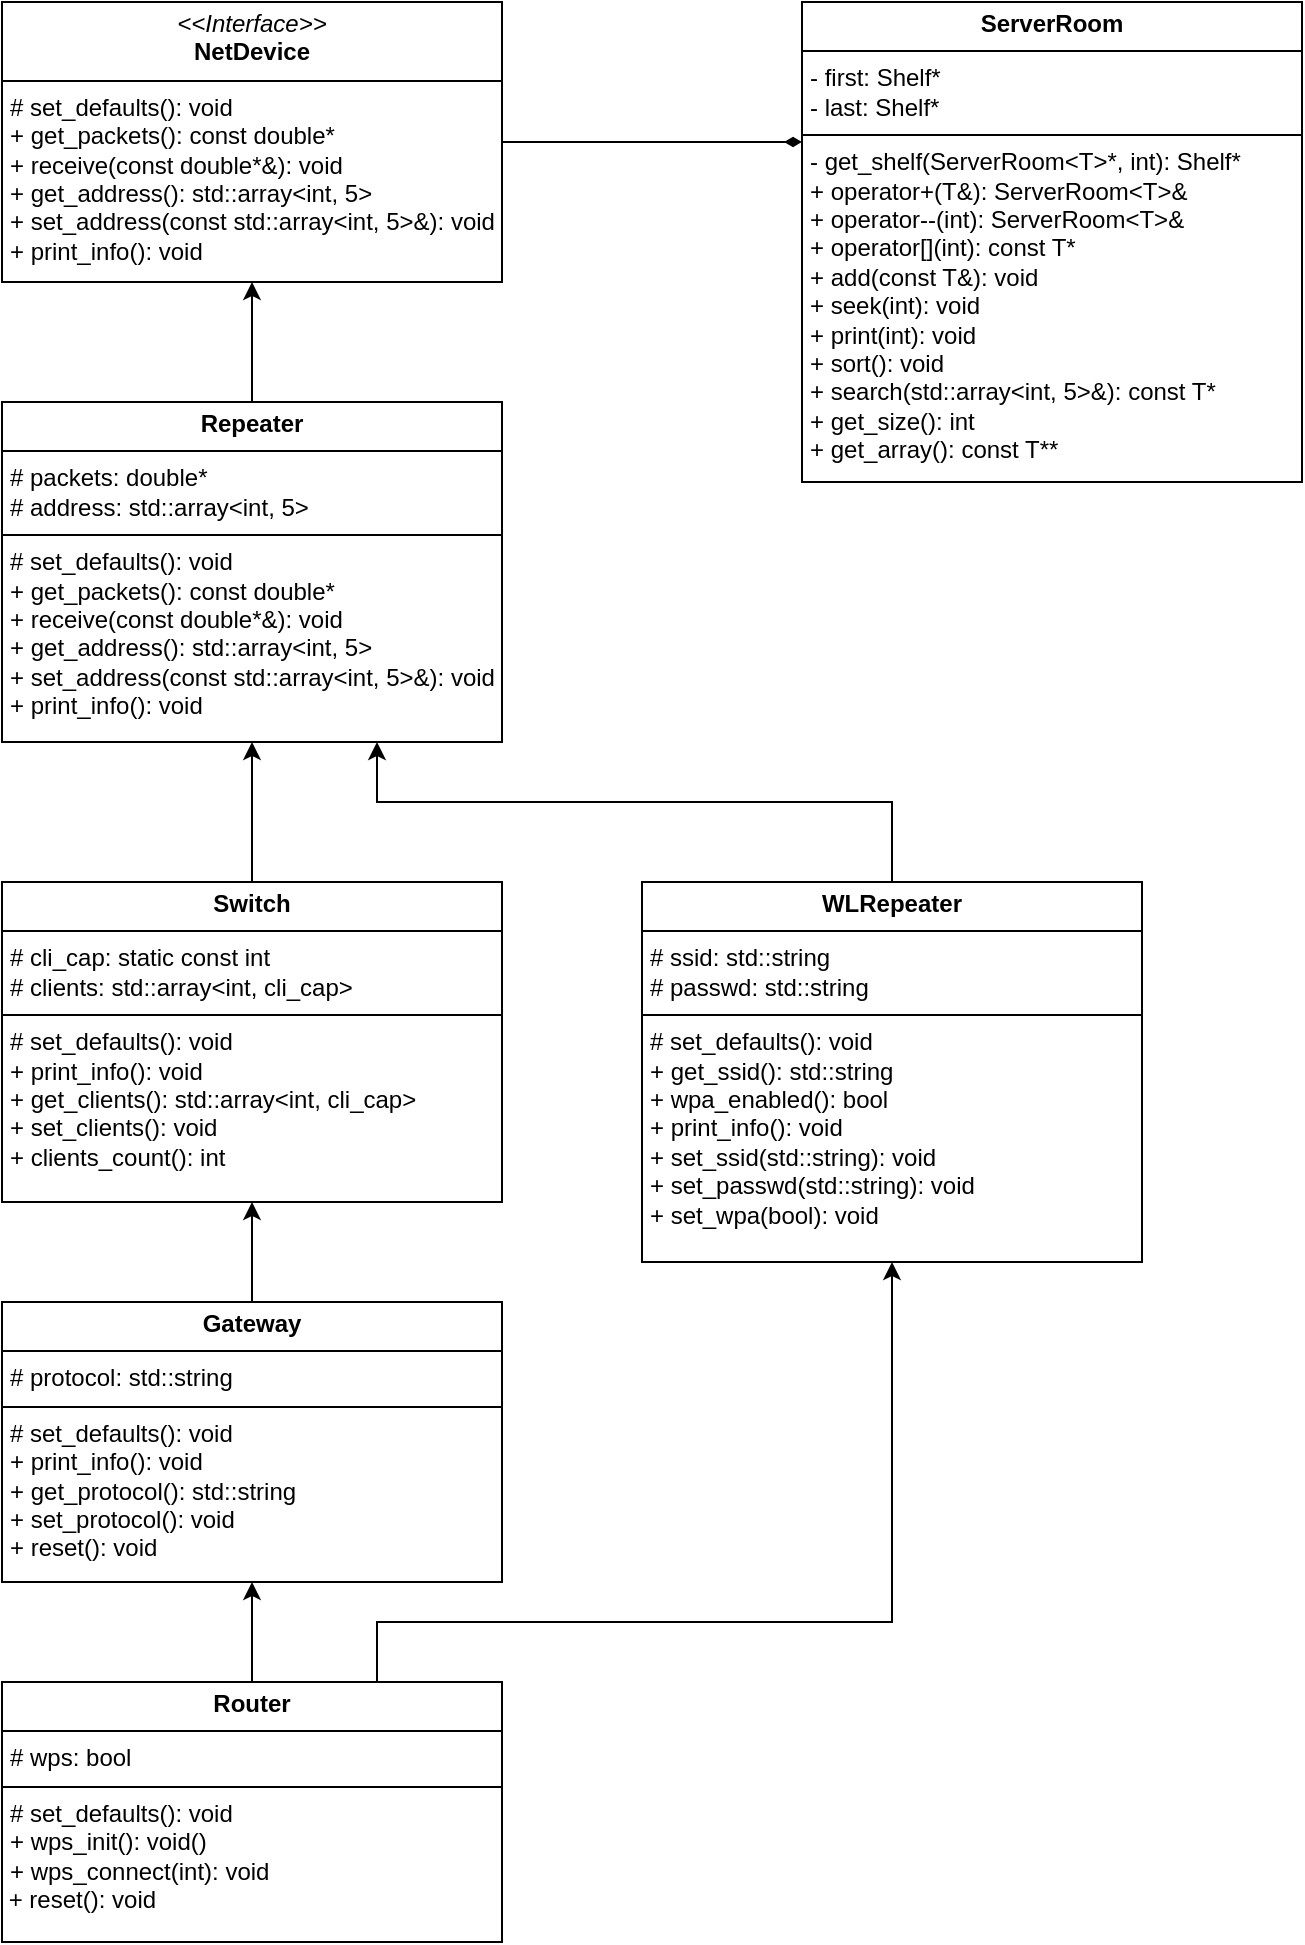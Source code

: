 <mxfile version="26.2.4">
  <diagram name="Page-1" id="3EERdPTI58_5zSgCEOm5">
    <mxGraphModel dx="2457" dy="949" grid="1" gridSize="10" guides="1" tooltips="1" connect="1" arrows="1" fold="1" page="1" pageScale="1" pageWidth="827" pageHeight="1169" math="0" shadow="0">
      <root>
        <mxCell id="0" />
        <mxCell id="1" parent="0" />
        <mxCell id="4TpmdamI_STimXyb8nPf-2" style="edgeStyle=orthogonalEdgeStyle;rounded=0;orthogonalLoop=1;jettySize=auto;html=1;entryX=0.5;entryY=1;entryDx=0;entryDy=0;" edge="1" parent="1" source="j1K3AjCH80N07U7lh2lf-5" target="j1K3AjCH80N07U7lh2lf-14">
          <mxGeometry relative="1" as="geometry" />
        </mxCell>
        <mxCell id="j1K3AjCH80N07U7lh2lf-5" value="&lt;p style=&quot;margin:0px;margin-top:4px;text-align:center;&quot;&gt;&lt;b&gt;Repeater&lt;/b&gt;&lt;/p&gt;&lt;hr size=&quot;1&quot; style=&quot;border-style:solid;&quot;&gt;&lt;p style=&quot;margin:0px;margin-left:4px;&quot;&gt;# packets: double*&lt;/p&gt;&lt;p style=&quot;margin:0px;margin-left:4px;&quot;&gt;# address: std::array&amp;lt;int, 5&amp;gt;&lt;/p&gt;&lt;hr size=&quot;1&quot; style=&quot;border-style:solid;&quot;&gt;&lt;p style=&quot;margin:0px;margin-left:4px;&quot;&gt;# set_defaults(): void&lt;/p&gt;&lt;p style=&quot;margin:0px;margin-left:4px;&quot;&gt;+ get_packets(): const double*&lt;br&gt;+ receive(const double*&amp;amp;): void&lt;/p&gt;&lt;p style=&quot;margin:0px;margin-left:4px;&quot;&gt;+ get_address(): std::array&amp;lt;int, 5&amp;gt;&lt;/p&gt;&lt;p style=&quot;margin:0px;margin-left:4px;&quot;&gt;+ set_address(const std::array&amp;lt;int, 5&amp;gt;&amp;amp;): void&lt;/p&gt;&lt;p style=&quot;margin:0px;margin-left:4px;&quot;&gt;+ print_info(): void&lt;/p&gt;" style="verticalAlign=top;align=left;overflow=fill;html=1;whiteSpace=wrap;" parent="1" vertex="1">
          <mxGeometry x="40" y="240" width="250" height="170" as="geometry" />
        </mxCell>
        <mxCell id="j1K3AjCH80N07U7lh2lf-14" value="&lt;p style=&quot;margin:0px;margin-top:4px;text-align:center;&quot;&gt;&lt;i&gt;&amp;lt;&amp;lt;Interface&amp;gt;&amp;gt;&lt;/i&gt;&lt;br&gt;&lt;b&gt;NetDevice&lt;/b&gt;&lt;/p&gt;&lt;p style=&quot;margin:0px;margin-top:4px;text-align:center;&quot;&gt;&lt;/p&gt;&lt;hr size=&quot;1&quot; style=&quot;border-style:solid;&quot;&gt;&lt;p style=&quot;margin:0px;margin-left:4px;&quot;&gt;# set_defaults(): void&lt;/p&gt;&lt;p style=&quot;margin:0px;margin-left:4px;&quot;&gt;+ get_packets(): const double*&lt;br&gt;+ receive(const double*&amp;amp;): void&lt;/p&gt;&lt;p style=&quot;margin:0px;margin-left:4px;&quot;&gt;+ get_address(): std::array&amp;lt;int, 5&amp;gt;&lt;/p&gt;&lt;p style=&quot;margin:0px;margin-left:4px;&quot;&gt;+ set_address(const std::array&amp;lt;int, 5&amp;gt;&amp;amp;): void&lt;/p&gt;&lt;p style=&quot;margin:0px;margin-left:4px;&quot;&gt;+ print_info(): void&lt;/p&gt;" style="verticalAlign=top;align=left;overflow=fill;html=1;whiteSpace=wrap;" parent="1" vertex="1">
          <mxGeometry x="40" y="40" width="250" height="140" as="geometry" />
        </mxCell>
        <mxCell id="4TpmdamI_STimXyb8nPf-1" style="edgeStyle=orthogonalEdgeStyle;rounded=0;orthogonalLoop=1;jettySize=auto;html=1;entryX=0.5;entryY=1;entryDx=0;entryDy=0;" edge="1" parent="1" source="j1K3AjCH80N07U7lh2lf-16" target="j1K3AjCH80N07U7lh2lf-5">
          <mxGeometry relative="1" as="geometry" />
        </mxCell>
        <mxCell id="j1K3AjCH80N07U7lh2lf-16" value="&lt;p style=&quot;margin:0px;margin-top:4px;text-align:center;&quot;&gt;&lt;b&gt;Switch&lt;/b&gt;&lt;/p&gt;&lt;hr size=&quot;1&quot; style=&quot;border-style:solid;&quot;&gt;&lt;p style=&quot;margin:0px;margin-left:4px;&quot;&gt;# cli_cap: static const int&lt;/p&gt;&lt;p style=&quot;margin:0px;margin-left:4px;&quot;&gt;# clients: std::array&amp;lt;int, cli_cap&amp;gt;&lt;/p&gt;&lt;hr size=&quot;1&quot; style=&quot;border-style:solid;&quot;&gt;&lt;p style=&quot;margin:0px;margin-left:4px;&quot;&gt;# set_defaults(): void&lt;/p&gt;&lt;p style=&quot;margin:0px;margin-left:4px;&quot;&gt;+ print_info(): void&lt;/p&gt;&lt;p style=&quot;margin:0px;margin-left:4px;&quot;&gt;+ get_clients(): std::array&amp;lt;int, cli_cap&amp;gt;&lt;/p&gt;&lt;p style=&quot;margin:0px;margin-left:4px;&quot;&gt;+ set_clients(): void&lt;/p&gt;&lt;p style=&quot;margin:0px;margin-left:4px;&quot;&gt;+ clients_count(): int&lt;/p&gt;&lt;p style=&quot;margin:0px;margin-left:4px;&quot;&gt;&lt;br&gt;&lt;/p&gt;" style="verticalAlign=top;align=left;overflow=fill;html=1;whiteSpace=wrap;" parent="1" vertex="1">
          <mxGeometry x="40" y="480" width="250" height="160" as="geometry" />
        </mxCell>
        <mxCell id="j1K3AjCH80N07U7lh2lf-19" style="edgeStyle=orthogonalEdgeStyle;rounded=0;orthogonalLoop=1;jettySize=auto;html=1;entryX=0.5;entryY=1;entryDx=0;entryDy=0;" parent="1" source="j1K3AjCH80N07U7lh2lf-18" target="j1K3AjCH80N07U7lh2lf-16" edge="1">
          <mxGeometry relative="1" as="geometry" />
        </mxCell>
        <mxCell id="j1K3AjCH80N07U7lh2lf-18" value="&lt;p style=&quot;margin:0px;margin-top:4px;text-align:center;&quot;&gt;&lt;b&gt;Gateway&lt;/b&gt;&lt;/p&gt;&lt;hr size=&quot;1&quot; style=&quot;border-style:solid;&quot;&gt;&lt;p style=&quot;margin:0px;margin-left:4px;&quot;&gt;# protocol: std::string&lt;/p&gt;&lt;hr size=&quot;1&quot; style=&quot;border-style:solid;&quot;&gt;&lt;p style=&quot;margin:0px;margin-left:4px;&quot;&gt;# set_defaults(): void&lt;/p&gt;&lt;p style=&quot;margin:0px;margin-left:4px;&quot;&gt;+ print_info(): void&lt;/p&gt;&lt;p style=&quot;margin:0px;margin-left:4px;&quot;&gt;+ get_protocol(): std::string&lt;/p&gt;&lt;p style=&quot;margin:0px;margin-left:4px;&quot;&gt;+ set_protocol(): void&lt;/p&gt;&lt;p style=&quot;margin:0px;margin-left:4px;&quot;&gt;+ reset(): void&lt;/p&gt;&lt;p style=&quot;margin:0px;margin-left:4px;&quot;&gt;&lt;br&gt;&lt;/p&gt;" style="verticalAlign=top;align=left;overflow=fill;html=1;whiteSpace=wrap;" parent="1" vertex="1">
          <mxGeometry x="40" y="690" width="250" height="140" as="geometry" />
        </mxCell>
        <mxCell id="j1K3AjCH80N07U7lh2lf-22" style="edgeStyle=orthogonalEdgeStyle;rounded=0;orthogonalLoop=1;jettySize=auto;html=1;entryX=0.5;entryY=1;entryDx=0;entryDy=0;" parent="1" source="j1K3AjCH80N07U7lh2lf-21" target="j1K3AjCH80N07U7lh2lf-18" edge="1">
          <mxGeometry relative="1" as="geometry" />
        </mxCell>
        <mxCell id="4TpmdamI_STimXyb8nPf-8" style="edgeStyle=orthogonalEdgeStyle;rounded=0;orthogonalLoop=1;jettySize=auto;html=1;exitX=0.75;exitY=0;exitDx=0;exitDy=0;entryX=0.5;entryY=1;entryDx=0;entryDy=0;" edge="1" parent="1" source="j1K3AjCH80N07U7lh2lf-21" target="4TpmdamI_STimXyb8nPf-5">
          <mxGeometry relative="1" as="geometry">
            <Array as="points">
              <mxPoint x="228" y="850" />
              <mxPoint x="485" y="850" />
            </Array>
          </mxGeometry>
        </mxCell>
        <mxCell id="j1K3AjCH80N07U7lh2lf-21" value="&lt;p style=&quot;margin:0px;margin-top:4px;text-align:center;&quot;&gt;&lt;b&gt;Router&lt;/b&gt;&lt;/p&gt;&lt;hr size=&quot;1&quot; style=&quot;border-style:solid;&quot;&gt;&lt;p style=&quot;margin:0px;margin-left:4px;&quot;&gt;# wps: bool&lt;/p&gt;&lt;hr size=&quot;1&quot; style=&quot;border-style:solid;&quot;&gt;&lt;p style=&quot;margin:0px;margin-left:4px;&quot;&gt;# set_defaults(): void&lt;/p&gt;&lt;p style=&quot;margin:0px;margin-left:4px;&quot;&gt;+ wps_init(): void()&lt;/p&gt;&lt;p style=&quot;margin:0px;margin-left:4px;&quot;&gt;+ wps_connect(int): void&lt;/p&gt;&amp;nbsp;+ reset(): void" style="verticalAlign=top;align=left;overflow=fill;html=1;whiteSpace=wrap;" parent="1" vertex="1">
          <mxGeometry x="40" y="880" width="250" height="130" as="geometry" />
        </mxCell>
        <mxCell id="j1K3AjCH80N07U7lh2lf-24" value="&lt;p style=&quot;margin:0px;margin-top:4px;text-align:center;&quot;&gt;&lt;b&gt;ServerRoom&lt;/b&gt;&lt;/p&gt;&lt;hr size=&quot;1&quot; style=&quot;border-style:solid;&quot;&gt;&lt;p style=&quot;margin:0px;margin-left:4px;&quot;&gt;- first: Shelf*&lt;br&gt;- last: Shelf*&lt;/p&gt;&lt;hr size=&quot;1&quot; style=&quot;border-style:solid;&quot;&gt;&lt;p style=&quot;margin:0px;margin-left:4px;&quot;&gt;- get_shelf(ServerRoom&amp;lt;T&amp;gt;*, int): Shelf*&lt;/p&gt;&lt;p style=&quot;margin:0px;margin-left:4px;&quot;&gt;+ operator+(T&amp;amp;): ServerRoom&amp;lt;T&amp;gt;&amp;amp;&lt;/p&gt;&lt;p style=&quot;margin:0px;margin-left:4px;&quot;&gt;+ operator--(int): ServerRoom&amp;lt;T&amp;gt;&amp;amp;&lt;/p&gt;&lt;p style=&quot;margin:0px;margin-left:4px;&quot;&gt;+ operator[](int): const T*&lt;/p&gt;&lt;p style=&quot;margin:0px;margin-left:4px;&quot;&gt;+ add(const T&amp;amp;): void&lt;/p&gt;&lt;p style=&quot;margin:0px;margin-left:4px;&quot;&gt;+ seek(int): void&lt;/p&gt;&lt;p style=&quot;margin:0px;margin-left:4px;&quot;&gt;+ print(int): void&lt;/p&gt;&lt;p style=&quot;margin:0px;margin-left:4px;&quot;&gt;+ sort(): void&lt;/p&gt;&lt;p style=&quot;margin:0px;margin-left:4px;&quot;&gt;+ search(std::array&amp;lt;int, 5&amp;gt;&amp;amp;): const T*&lt;/p&gt;&lt;p style=&quot;margin:0px;margin-left:4px;&quot;&gt;+ get_size(): int&lt;/p&gt;&lt;p style=&quot;margin:0px;margin-left:4px;&quot;&gt;+ get_array(): const T**&lt;/p&gt;" style="verticalAlign=top;align=left;overflow=fill;html=1;whiteSpace=wrap;" parent="1" vertex="1">
          <mxGeometry x="440" y="40" width="250" height="240" as="geometry" />
        </mxCell>
        <mxCell id="4TpmdamI_STimXyb8nPf-4" style="edgeStyle=orthogonalEdgeStyle;rounded=0;orthogonalLoop=1;jettySize=auto;html=1;endArrow=diamondThin;endFill=1;" edge="1" parent="1" source="j1K3AjCH80N07U7lh2lf-14">
          <mxGeometry relative="1" as="geometry">
            <mxPoint x="440" y="110" as="targetPoint" />
          </mxGeometry>
        </mxCell>
        <mxCell id="4TpmdamI_STimXyb8nPf-6" style="edgeStyle=orthogonalEdgeStyle;rounded=0;orthogonalLoop=1;jettySize=auto;html=1;entryX=0.75;entryY=1;entryDx=0;entryDy=0;" edge="1" parent="1" source="4TpmdamI_STimXyb8nPf-5" target="j1K3AjCH80N07U7lh2lf-5">
          <mxGeometry relative="1" as="geometry">
            <Array as="points">
              <mxPoint x="485" y="440" />
              <mxPoint x="228" y="440" />
            </Array>
          </mxGeometry>
        </mxCell>
        <mxCell id="4TpmdamI_STimXyb8nPf-5" value="&lt;p style=&quot;margin:0px;margin-top:4px;text-align:center;&quot;&gt;&lt;b&gt;WLRepeater&lt;/b&gt;&lt;/p&gt;&lt;hr size=&quot;1&quot; style=&quot;border-style:solid;&quot;&gt;&lt;p style=&quot;margin:0px;margin-left:4px;&quot;&gt;# ssid: std::string&lt;/p&gt;&lt;p style=&quot;margin:0px;margin-left:4px;&quot;&gt;# passwd: std::string&lt;/p&gt;&lt;hr size=&quot;1&quot; style=&quot;border-style:solid;&quot;&gt;&lt;p style=&quot;margin:0px;margin-left:4px;&quot;&gt;# set_defaults(): void&lt;/p&gt;&lt;p style=&quot;margin:0px;margin-left:4px;&quot;&gt;+ get_ssid(): std::string&lt;/p&gt;&lt;p style=&quot;margin:0px;margin-left:4px;&quot;&gt;+ wpa_enabled(): bool&lt;/p&gt;&lt;p style=&quot;margin:0px;margin-left:4px;&quot;&gt;+ print_info(): void&lt;/p&gt;&lt;p style=&quot;margin:0px;margin-left:4px;&quot;&gt;+ set_ssid(std::string): void&lt;/p&gt;&lt;p style=&quot;margin:0px;margin-left:4px;&quot;&gt;+ set_passwd(std::string): void&lt;/p&gt;&lt;p style=&quot;margin:0px;margin-left:4px;&quot;&gt;+ set_wpa(bool): void&lt;/p&gt;" style="verticalAlign=top;align=left;overflow=fill;html=1;whiteSpace=wrap;" vertex="1" parent="1">
          <mxGeometry x="360" y="480" width="250" height="190" as="geometry" />
        </mxCell>
      </root>
    </mxGraphModel>
  </diagram>
</mxfile>
